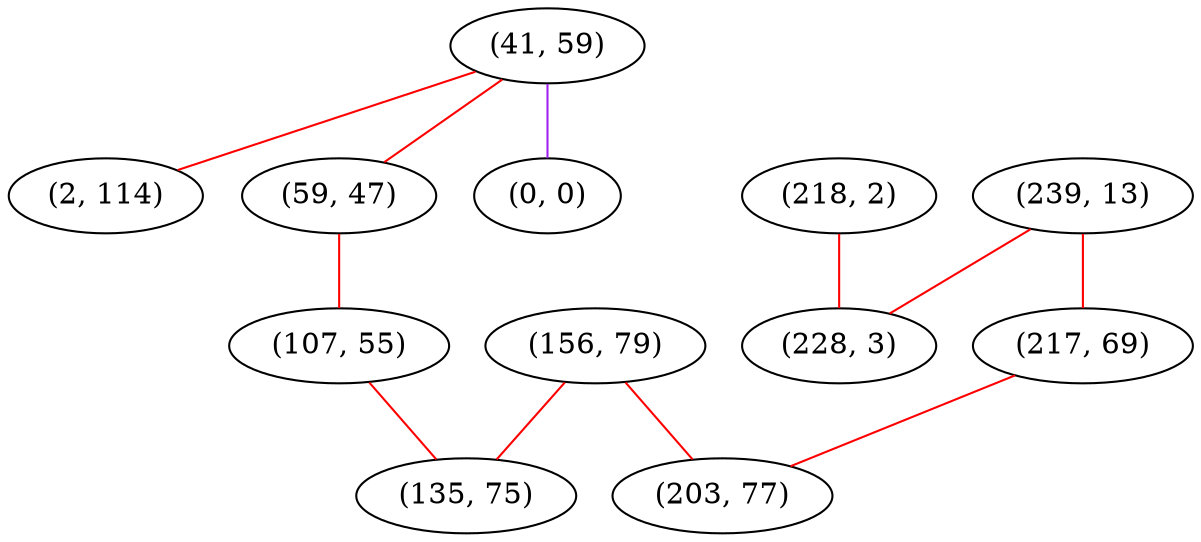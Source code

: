 graph "" {
"(41, 59)";
"(2, 114)";
"(59, 47)";
"(0, 0)";
"(218, 2)";
"(107, 55)";
"(156, 79)";
"(239, 13)";
"(228, 3)";
"(217, 69)";
"(135, 75)";
"(203, 77)";
"(41, 59)" -- "(59, 47)"  [color=red, key=0, weight=1];
"(41, 59)" -- "(0, 0)"  [color=purple, key=0, weight=4];
"(41, 59)" -- "(2, 114)"  [color=red, key=0, weight=1];
"(59, 47)" -- "(107, 55)"  [color=red, key=0, weight=1];
"(218, 2)" -- "(228, 3)"  [color=red, key=0, weight=1];
"(107, 55)" -- "(135, 75)"  [color=red, key=0, weight=1];
"(156, 79)" -- "(135, 75)"  [color=red, key=0, weight=1];
"(156, 79)" -- "(203, 77)"  [color=red, key=0, weight=1];
"(239, 13)" -- "(217, 69)"  [color=red, key=0, weight=1];
"(239, 13)" -- "(228, 3)"  [color=red, key=0, weight=1];
"(217, 69)" -- "(203, 77)"  [color=red, key=0, weight=1];
}

